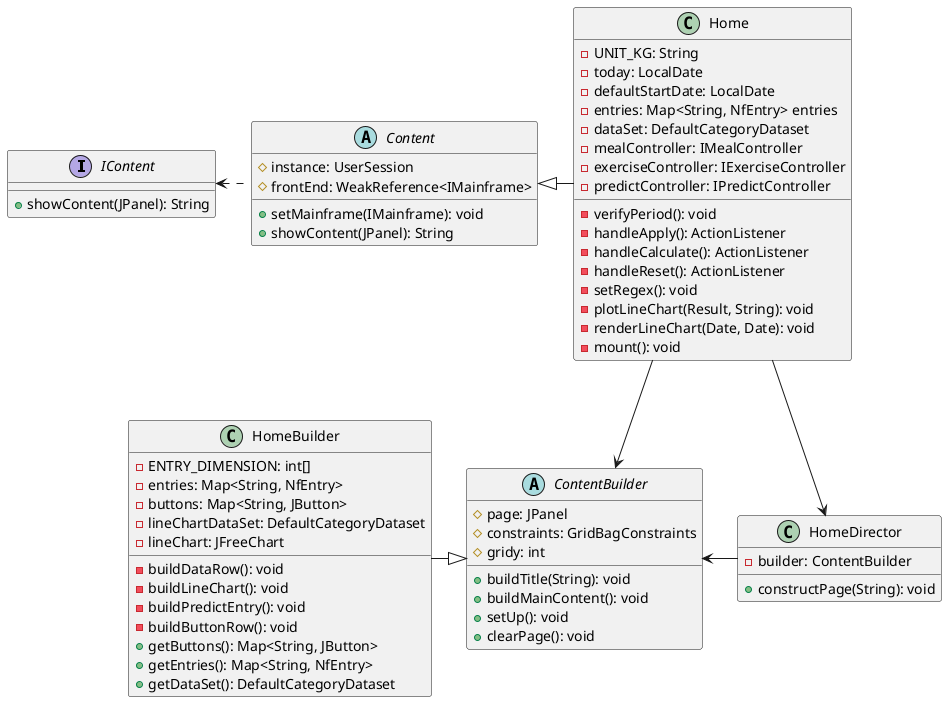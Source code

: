 @startuml
'https://plantuml.com/class-diagram

interface IContent {
  +showContent(JPanel): String
}

abstract class Content {
    #instance: UserSession
    #frontEnd: WeakReference<IMainframe>

    +setMainframe(IMainframe): void
    +showContent(JPanel): String
}

abstract class ContentBuilder {
    #page: JPanel
    #constraints: GridBagConstraints
    #gridy: int

    +buildTitle(String): void
    +buildMainContent(): void
    +setUp(): void
    +clearPage(): void
}

class Home {
  - UNIT_KG: String
  - today: LocalDate
  - defaultStartDate: LocalDate
  - entries: Map<String, NfEntry> entries
  - dataSet: DefaultCategoryDataset
  - mealController: IMealController
  - exerciseController: IExerciseController
  - predictController: IPredictController

  - verifyPeriod(): void
  - handleApply(): ActionListener
  - handleCalculate(): ActionListener
  - handleReset(): ActionListener
  - setRegex(): void
  - plotLineChart(Result, String): void
  - renderLineChart(Date, Date): void
  - mount(): void
}

class HomeBuilder {
  - ENTRY_DIMENSION: int[]
  - entries: Map<String, NfEntry>
  - buttons: Map<String, JButton>
  - lineChartDataSet: DefaultCategoryDataset
  - lineChart: JFreeChart

  - buildDataRow(): void
  - buildLineChart(): void
  - buildPredictEntry(): void
  - buildButtonRow(): void
  + getButtons(): Map<String, JButton>
  + getEntries(): Map<String, NfEntry>
  + getDataSet(): DefaultCategoryDataset
}

class HomeDirector {
  - builder: ContentBuilder

  + constructPage(String): void
}

HomeBuilder -right-|> ContentBuilder
HomeDirector -left-> ContentBuilder
Home --> ContentBuilder
Home --> HomeDirector
Home -left-|> Content
Content .left.> IContent

@enduml